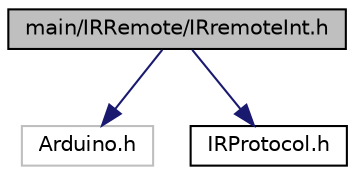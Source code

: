 digraph "main/IRRemote/IRremoteInt.h"
{
 // LATEX_PDF_SIZE
  edge [fontname="Helvetica",fontsize="10",labelfontname="Helvetica",labelfontsize="10"];
  node [fontname="Helvetica",fontsize="10",shape=record];
  Node1 [label="main/IRRemote/IRremoteInt.h",height=0.2,width=0.4,color="black", fillcolor="grey75", style="filled", fontcolor="black",tooltip="Contains all declarations required for the interface to IRremote. Could not be named IRremote...."];
  Node1 -> Node2 [color="midnightblue",fontsize="10",style="solid",fontname="Helvetica"];
  Node2 [label="Arduino.h",height=0.2,width=0.4,color="grey75", fillcolor="white", style="filled",tooltip=" "];
  Node1 -> Node3 [color="midnightblue",fontsize="10",style="solid",fontname="Helvetica"];
  Node3 [label="IRProtocol.h",height=0.2,width=0.4,color="black", fillcolor="white", style="filled",URL="$_i_r_remote_2_i_r_protocol_8h.html",tooltip="Common declarations for receiving and sending."];
}
